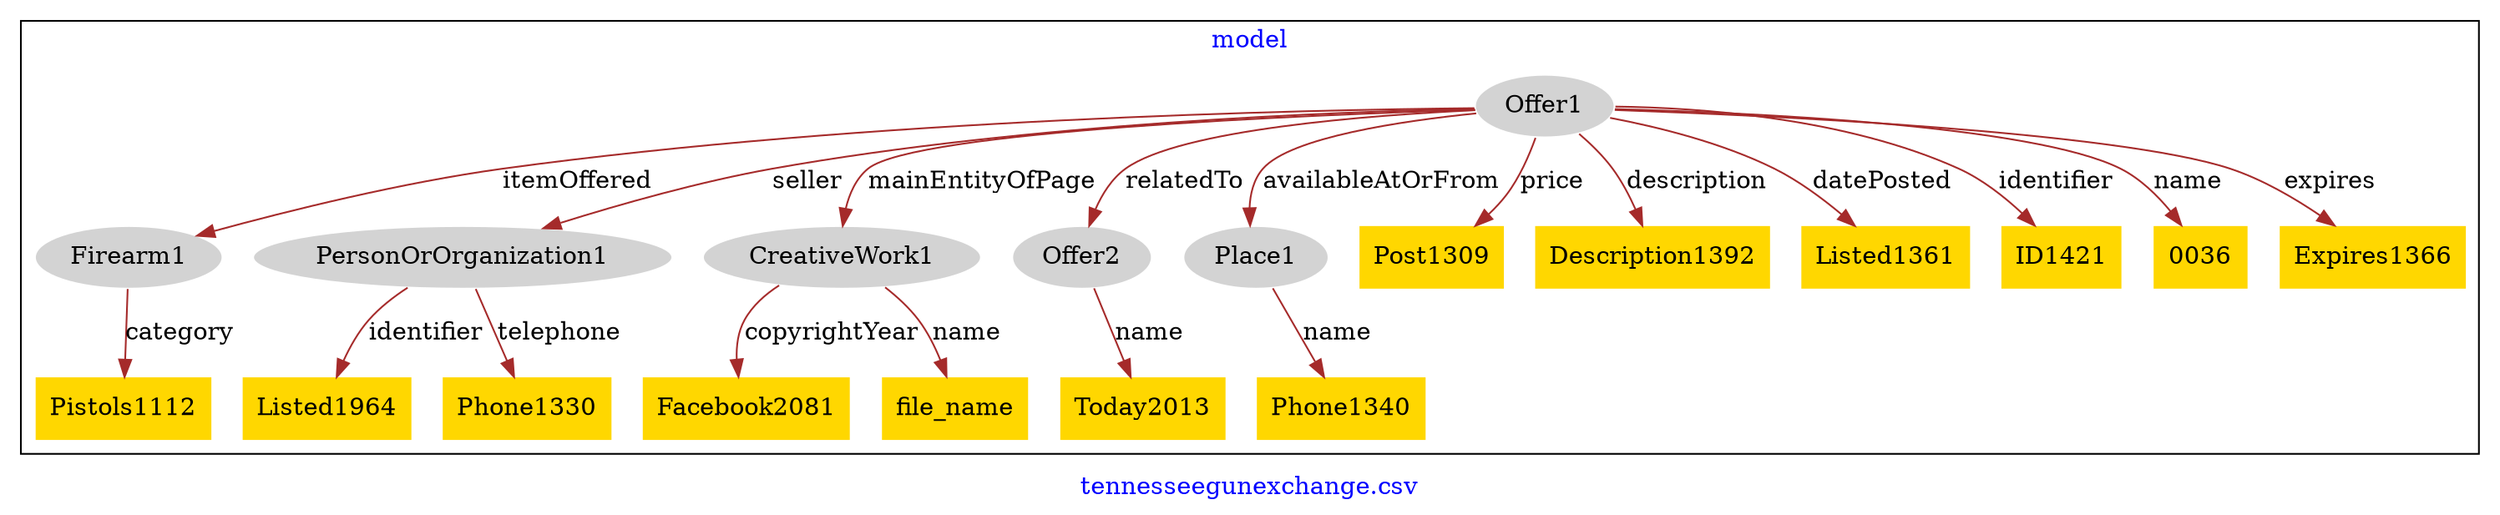 digraph n0 {
fontcolor="blue"
remincross="true"
label="tennesseegunexchange.csv"
subgraph cluster {
label="model"
n2[style="filled",color="white",fillcolor="lightgray",label="Offer1"];
n3[style="filled",color="white",fillcolor="lightgray",label="Firearm1"];
n4[style="filled",color="white",fillcolor="lightgray",label="PersonOrOrganization1"];
n5[style="filled",color="white",fillcolor="lightgray",label="CreativeWork1"];
n6[style="filled",color="white",fillcolor="lightgray",label="Offer2"];
n7[style="filled",color="white",fillcolor="lightgray",label="Place1"];
n8[shape="plaintext",style="filled",fillcolor="gold",label="Listed1964"];
n9[shape="plaintext",style="filled",fillcolor="gold",label="Phone1340"];
n10[shape="plaintext",style="filled",fillcolor="gold",label="Post1309"];
n11[shape="plaintext",style="filled",fillcolor="gold",label="Description1392"];
n12[shape="plaintext",style="filled",fillcolor="gold",label="Listed1361"];
n13[shape="plaintext",style="filled",fillcolor="gold",label="Phone1330"];
n14[shape="plaintext",style="filled",fillcolor="gold",label="Pistols1112"];
n15[shape="plaintext",style="filled",fillcolor="gold",label="Facebook2081"];
n16[shape="plaintext",style="filled",fillcolor="gold",label="Today2013"];
n17[shape="plaintext",style="filled",fillcolor="gold",label="ID1421"];
n18[shape="plaintext",style="filled",fillcolor="gold",label="0036"];
n19[shape="plaintext",style="filled",fillcolor="gold",label="file_name"];
n20[shape="plaintext",style="filled",fillcolor="gold",label="Expires1366"];
}
n2 -> n3[color="brown",fontcolor="black",label="itemOffered"]
n2 -> n4[color="brown",fontcolor="black",label="seller"]
n2 -> n5[color="brown",fontcolor="black",label="mainEntityOfPage"]
n2 -> n6[color="brown",fontcolor="black",label="relatedTo"]
n2 -> n7[color="brown",fontcolor="black",label="availableAtOrFrom"]
n4 -> n8[color="brown",fontcolor="black",label="identifier"]
n7 -> n9[color="brown",fontcolor="black",label="name"]
n2 -> n10[color="brown",fontcolor="black",label="price"]
n2 -> n11[color="brown",fontcolor="black",label="description"]
n2 -> n12[color="brown",fontcolor="black",label="datePosted"]
n4 -> n13[color="brown",fontcolor="black",label="telephone"]
n3 -> n14[color="brown",fontcolor="black",label="category"]
n5 -> n15[color="brown",fontcolor="black",label="copyrightYear"]
n6 -> n16[color="brown",fontcolor="black",label="name"]
n2 -> n17[color="brown",fontcolor="black",label="identifier"]
n2 -> n18[color="brown",fontcolor="black",label="name"]
n5 -> n19[color="brown",fontcolor="black",label="name"]
n2 -> n20[color="brown",fontcolor="black",label="expires"]
}
